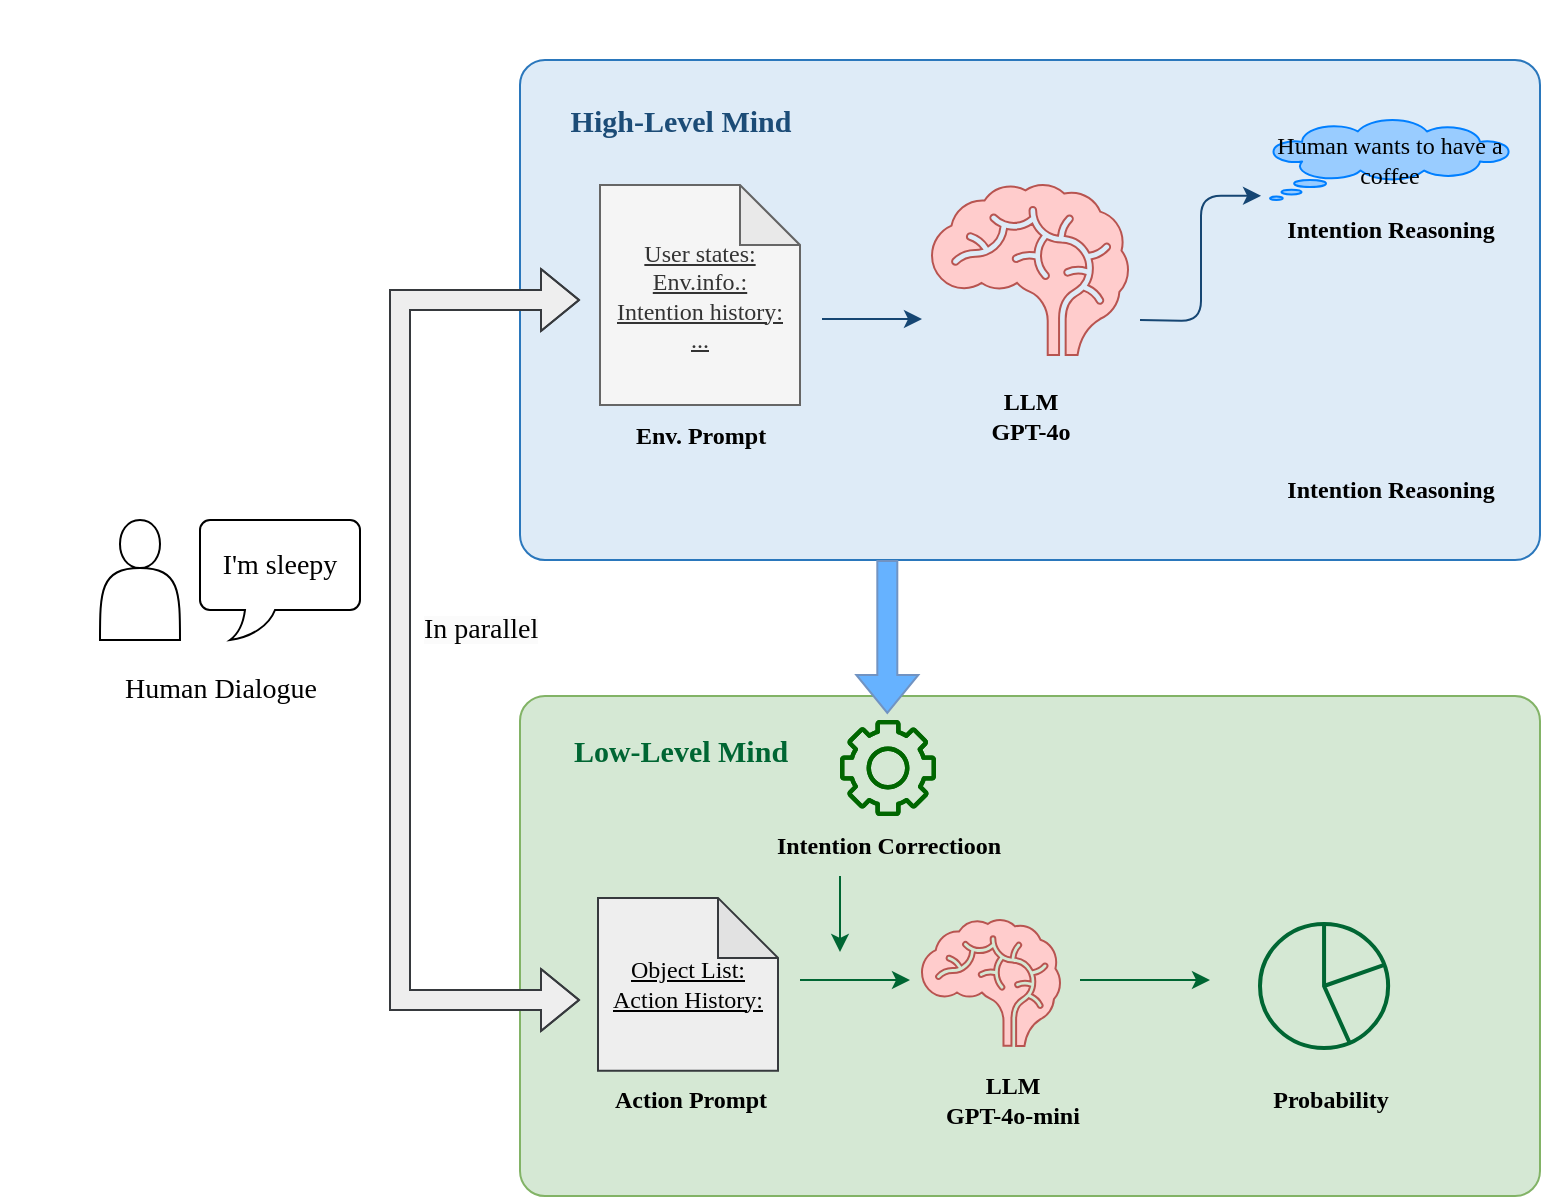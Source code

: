 <mxfile version="26.0.11">
  <diagram name="第 1 页" id="orEQxwCemTjO1oXjEmHk">
    <mxGraphModel dx="1355" dy="808" grid="1" gridSize="10" guides="1" tooltips="1" connect="1" arrows="1" fold="1" page="1" pageScale="1" pageWidth="827" pageHeight="1169" math="0" shadow="0">
      <root>
        <mxCell id="0" />
        <mxCell id="1" parent="0" />
        <mxCell id="g7v2DG5ht2M_UpjriIn8-2" value="" style="rounded=1;arcSize=5;whiteSpace=wrap;html=1;fillColor=#d5e8d4;strokeColor=#82b366;" parent="1" vertex="1">
          <mxGeometry x="200" y="408" width="510" height="250" as="geometry" />
        </mxCell>
        <mxCell id="g7v2DG5ht2M_UpjriIn8-4" value="" style="rounded=1;arcSize=5;whiteSpace=wrap;html=1;fillColor=light-dark(#deebf7, #1d293b);strokeColor=light-dark(#2a77bc, #5c79a3);" parent="1" vertex="1">
          <mxGeometry x="200" y="90" width="510" height="250" as="geometry" />
        </mxCell>
        <mxCell id="g7v2DG5ht2M_UpjriIn8-10" value="" style="group" parent="1" vertex="1" connectable="0">
          <mxGeometry x="-10" y="320" width="140" height="100" as="geometry" />
        </mxCell>
        <mxCell id="BSoqJGOrdcuJqlclITtC-62" value="" style="group" parent="g7v2DG5ht2M_UpjriIn8-10" vertex="1" connectable="0">
          <mxGeometry x="-50" width="190" height="88" as="geometry" />
        </mxCell>
        <mxCell id="g7v2DG5ht2M_UpjriIn8-6" value="" style="shape=actor;whiteSpace=wrap;html=1;" parent="BSoqJGOrdcuJqlclITtC-62" vertex="1">
          <mxGeometry x="50" width="40" height="60" as="geometry" />
        </mxCell>
        <mxCell id="BSoqJGOrdcuJqlclITtC-63" value="&lt;font face=&quot;Times New Roman&quot; style=&quot;font-size: 14px;&quot;&gt;I&#39;m sleepy&lt;/font&gt;" style="whiteSpace=wrap;html=1;shape=mxgraph.basic.roundRectCallout;dx=30;dy=15;size=5;boundedLbl=1;" parent="BSoqJGOrdcuJqlclITtC-62" vertex="1">
          <mxGeometry x="100" width="80" height="60" as="geometry" />
        </mxCell>
        <mxCell id="g7v2DG5ht2M_UpjriIn8-7" value="&lt;font face=&quot;Times New Roman&quot; style=&quot;font-size: 14px;&quot;&gt;Human Dialogue&lt;/font&gt;" style="text;html=1;align=center;verticalAlign=middle;resizable=0;points=[];autosize=1;strokeColor=none;fillColor=none;" parent="g7v2DG5ht2M_UpjriIn8-10" vertex="1">
          <mxGeometry y="70" width="120" height="30" as="geometry" />
        </mxCell>
        <mxCell id="BSoqJGOrdcuJqlclITtC-10" style="edgeStyle=orthogonalEdgeStyle;rounded=1;orthogonalLoop=1;jettySize=auto;html=1;fillColor=#1ba1e2;strokeColor=light-dark(#164673, #51afe7);curved=0;textShadow=1;" parent="1" edge="1">
          <mxGeometry relative="1" as="geometry">
            <mxPoint x="351" y="219.5" as="sourcePoint" />
            <mxPoint x="401" y="219.5" as="targetPoint" />
          </mxGeometry>
        </mxCell>
        <mxCell id="BSoqJGOrdcuJqlclITtC-11" style="edgeStyle=orthogonalEdgeStyle;rounded=1;orthogonalLoop=1;jettySize=auto;html=1;fillColor=#1ba1e2;strokeColor=light-dark(#164673, #51afe7);curved=0;entryX=0.004;entryY=-0.071;entryDx=0;entryDy=0;entryPerimeter=0;" parent="1" edge="1" target="BSoqJGOrdcuJqlclITtC-26">
          <mxGeometry relative="1" as="geometry">
            <mxPoint x="510" y="220" as="sourcePoint" />
            <mxPoint x="560" y="220" as="targetPoint" />
          </mxGeometry>
        </mxCell>
        <mxCell id="BSoqJGOrdcuJqlclITtC-18" value="" style="group;strokeWidth=24;" parent="1" vertex="1" connectable="0">
          <mxGeometry x="239" y="508.94" width="101" height="116.43" as="geometry" />
        </mxCell>
        <mxCell id="BSoqJGOrdcuJqlclITtC-19" value="&lt;div&gt;&lt;font face=&quot;Times New Roman&quot;&gt;Object List:&lt;/font&gt;&lt;/div&gt;&lt;div&gt;&lt;font face=&quot;Times New Roman&quot;&gt;Action History:&lt;/font&gt;&lt;/div&gt;" style="shape=note;whiteSpace=wrap;html=1;backgroundOutline=1;darkOpacity=0.05;fillColor=#eeeeee;strokeColor=#36393d;align=center;labelPosition=center;verticalLabelPosition=middle;verticalAlign=middle;fontStyle=4" parent="BSoqJGOrdcuJqlclITtC-18" vertex="1">
          <mxGeometry width="90" height="86.429" as="geometry" />
        </mxCell>
        <mxCell id="BSoqJGOrdcuJqlclITtC-20" value="&lt;span style=&quot;color: rgba(0, 0, 0, 0); font-family: monospace; font-size: 0px; text-align: start;&quot;&gt;%3CmxGraphModel%3E%3Croot%3E%3CmxCell%20id%3D%220%22%2F%3E%3CmxCell%20id%3D%221%22%20parent%3D%220%22%2F%3E%3CmxCell%20id%3D%222%22%20value%3D%22%26lt%3Bb%26gt%3BEnv.%20Prompt%26lt%3B%2Fb%26gt%3B%22%20style%3D%22text%3Bhtml%3D1%3Balign%3Dcenter%3BverticalAlign%3Dmiddle%3Bresizable%3D0%3Bpoints%3D%5B%5D%3Bautosize%3D1%3BstrokeColor%3Dnone%3BfillColor%3Dnone%3B%22%20vertex%3D%221%22%20parent%3D%221%22%3E%3CmxGeometry%20x%3D%22235%22%20y%3D%22265%22%20width%3D%2290%22%20height%3D%2230%22%20as%3D%22geometry%22%2F%3E%3C%2FmxCell%3E%3C%2Froot%3E%3C%2FmxGraphModel%3E&lt;/span&gt;" style="text;html=1;align=center;verticalAlign=middle;resizable=0;points=[];autosize=1;strokeColor=none;fillColor=none;fontStyle=4" parent="BSoqJGOrdcuJqlclITtC-18" vertex="1">
          <mxGeometry x="36" y="86.429" width="20" height="30" as="geometry" />
        </mxCell>
        <mxCell id="BSoqJGOrdcuJqlclITtC-31" value="&lt;b&gt;&lt;font face=&quot;Times New Roman&quot;&gt;Action Prompt&lt;/font&gt;&lt;/b&gt;" style="text;html=1;align=center;verticalAlign=middle;resizable=0;points=[];autosize=1;strokeColor=none;fillColor=none;" parent="BSoqJGOrdcuJqlclITtC-18" vertex="1">
          <mxGeometry x="-4" y="86.43" width="100" height="30" as="geometry" />
        </mxCell>
        <mxCell id="BSoqJGOrdcuJqlclITtC-23" value="" style="group" parent="1" vertex="1" connectable="0">
          <mxGeometry x="240" y="152.5" width="100" height="145" as="geometry" />
        </mxCell>
        <mxCell id="g7v2DG5ht2M_UpjriIn8-11" value="" style="group;strokeWidth=24;" parent="BSoqJGOrdcuJqlclITtC-23" vertex="1" connectable="0">
          <mxGeometry width="100" height="145" as="geometry" />
        </mxCell>
        <mxCell id="g7v2DG5ht2M_UpjriIn8-8" value="&lt;div&gt;&lt;span style=&quot;background-color: transparent; color: light-dark(rgb(51, 51, 51), rgb(193, 193, 193));&quot;&gt;&lt;font face=&quot;Times New Roman&quot;&gt;User states:&lt;/font&gt;&lt;/span&gt;&lt;/div&gt;&lt;div&gt;&lt;span style=&quot;background-color: transparent; color: light-dark(rgb(51, 51, 51), rgb(193, 193, 193));&quot;&gt;&lt;font face=&quot;Times New Roman&quot;&gt;Env.info.:&lt;/font&gt;&lt;/span&gt;&lt;/div&gt;&lt;div&gt;&lt;font face=&quot;Times New Roman&quot;&gt;Intention history:&lt;/font&gt;&lt;/div&gt;&lt;div&gt;&lt;font face=&quot;Times New Roman&quot;&gt;...&lt;/font&gt;&lt;/div&gt;" style="shape=note;whiteSpace=wrap;html=1;backgroundOutline=1;darkOpacity=0.05;fillColor=#f5f5f5;fontColor=#333333;strokeColor=#666666;align=center;labelPosition=center;verticalLabelPosition=middle;verticalAlign=middle;fontStyle=4" parent="g7v2DG5ht2M_UpjriIn8-11" vertex="1">
          <mxGeometry width="100" height="110" as="geometry" />
        </mxCell>
        <mxCell id="BSoqJGOrdcuJqlclITtC-22" value="&lt;b&gt;&lt;font face=&quot;Times New Roman&quot;&gt;Env. Prompt&lt;/font&gt;&lt;/b&gt;" style="text;html=1;align=center;verticalAlign=middle;resizable=0;points=[];autosize=1;strokeColor=none;fillColor=none;" parent="BSoqJGOrdcuJqlclITtC-23" vertex="1">
          <mxGeometry x="5" y="110" width="90" height="30" as="geometry" />
        </mxCell>
        <mxCell id="BSoqJGOrdcuJqlclITtC-25" value="" style="group" parent="1" vertex="1" connectable="0">
          <mxGeometry x="406" y="152.5" width="98" height="135" as="geometry" />
        </mxCell>
        <mxCell id="BSoqJGOrdcuJqlclITtC-5" value="" style="group;fontStyle=0" parent="BSoqJGOrdcuJqlclITtC-25" vertex="1" connectable="0">
          <mxGeometry width="98" height="135" as="geometry" />
        </mxCell>
        <mxCell id="BSoqJGOrdcuJqlclITtC-1" value="" style="shape=mxgraph.signs.healthcare.brain;html=1;pointerEvents=1;fillColor=#FFCCCC;strokeColor=#b85450;verticalLabelPosition=bottom;verticalAlign=top;align=center;" parent="BSoqJGOrdcuJqlclITtC-5" vertex="1">
          <mxGeometry width="98" height="85" as="geometry" />
        </mxCell>
        <mxCell id="BSoqJGOrdcuJqlclITtC-24" value="&lt;b&gt;&lt;font face=&quot;Times New Roman&quot;&gt;LLM&lt;/font&gt;&lt;/b&gt;&lt;div&gt;&lt;b&gt;&lt;font face=&quot;Times New Roman&quot;&gt;GPT-4o&lt;/font&gt;&lt;/b&gt;&lt;/div&gt;" style="text;html=1;align=center;verticalAlign=middle;resizable=0;points=[];autosize=1;strokeColor=none;fillColor=none;" parent="BSoqJGOrdcuJqlclITtC-5" vertex="1">
          <mxGeometry x="19" y="95" width="60" height="40" as="geometry" />
        </mxCell>
        <mxCell id="BSoqJGOrdcuJqlclITtC-27" value="" style="group" parent="1" vertex="1" connectable="0">
          <mxGeometry x="570" y="60" width="135" height="130" as="geometry" />
        </mxCell>
        <mxCell id="BSoqJGOrdcuJqlclITtC-15" value="" style="group" parent="BSoqJGOrdcuJqlclITtC-27" vertex="1" connectable="0">
          <mxGeometry y="60" width="130" height="60" as="geometry" />
        </mxCell>
        <mxCell id="BSoqJGOrdcuJqlclITtC-3" value="&lt;font face=&quot;Times New Roman&quot;&gt;Human wants to have a coffee&lt;/font&gt;" style="whiteSpace=wrap;html=1;shape=mxgraph.basic.cloud_callout;strokeColor=#007FFF;fillColor=#99CCFF;" parent="BSoqJGOrdcuJqlclITtC-15" vertex="1">
          <mxGeometry x="5" width="120" height="40.0" as="geometry" />
        </mxCell>
        <mxCell id="BSoqJGOrdcuJqlclITtC-26" value="&lt;b&gt;&lt;font face=&quot;Times New Roman&quot;&gt;Intention Reasoning&lt;/font&gt;&lt;/b&gt;" style="text;html=1;align=center;verticalAlign=middle;resizable=0;points=[];autosize=1;strokeColor=none;fillColor=none;" parent="BSoqJGOrdcuJqlclITtC-27" vertex="1">
          <mxGeometry y="100" width="130" height="30" as="geometry" />
        </mxCell>
        <mxCell id="BSoqJGOrdcuJqlclITtC-29" value="&lt;font style=&quot;font-size: 15px;&quot; face=&quot;Times New Roman&quot;&gt;High-Level Mind&lt;/font&gt;" style="text;html=1;align=center;verticalAlign=middle;resizable=0;points=[];autosize=1;strokeColor=none;fillColor=none;fontColor=light-dark(#1c4c77, #a1cdf9);fontStyle=1" parent="1" vertex="1">
          <mxGeometry x="215" y="105" width="130" height="30" as="geometry" />
        </mxCell>
        <mxCell id="BSoqJGOrdcuJqlclITtC-30" value="&lt;font face=&quot;Times New Roman&quot; style=&quot;font-size: 15px;&quot;&gt;Low-Level Mind&lt;/font&gt;" style="text;html=1;align=center;verticalAlign=middle;resizable=0;points=[];autosize=1;strokeColor=none;fillColor=none;fontColor=#006633;fontStyle=1" parent="1" vertex="1">
          <mxGeometry x="215" y="420" width="130" height="30" as="geometry" />
        </mxCell>
        <mxCell id="BSoqJGOrdcuJqlclITtC-37" value="" style="group" parent="1" vertex="1" connectable="0">
          <mxGeometry x="309" y="420" width="150" height="78" as="geometry" />
        </mxCell>
        <mxCell id="BSoqJGOrdcuJqlclITtC-35" value="" style="sketch=0;outlineConnect=0;fontColor=#006633;gradientColor=none;fillColor=#006600;strokeColor=none;dashed=0;verticalLabelPosition=bottom;verticalAlign=top;align=center;html=1;fontSize=12;fontStyle=0;aspect=fixed;pointerEvents=1;shape=mxgraph.aws4.gear;" parent="BSoqJGOrdcuJqlclITtC-37" vertex="1">
          <mxGeometry x="51" width="48" height="48" as="geometry" />
        </mxCell>
        <mxCell id="BSoqJGOrdcuJqlclITtC-36" value="&lt;b&gt;&lt;font face=&quot;Times New Roman&quot;&gt;Intention Correctioon&lt;/font&gt;&lt;/b&gt;" style="text;html=1;align=center;verticalAlign=middle;resizable=0;points=[];autosize=1;strokeColor=none;fillColor=none;" parent="BSoqJGOrdcuJqlclITtC-37" vertex="1">
          <mxGeometry x="5" y="48" width="140" height="30" as="geometry" />
        </mxCell>
        <mxCell id="BSoqJGOrdcuJqlclITtC-45" value="" style="group" parent="BSoqJGOrdcuJqlclITtC-37" vertex="1" connectable="0">
          <mxGeometry width="150" height="78" as="geometry" />
        </mxCell>
        <mxCell id="BSoqJGOrdcuJqlclITtC-46" value="" style="sketch=0;outlineConnect=0;fontColor=#006633;gradientColor=none;fillColor=#006600;strokeColor=none;dashed=0;verticalLabelPosition=bottom;verticalAlign=top;align=center;html=1;fontSize=12;fontStyle=0;aspect=fixed;pointerEvents=1;shape=mxgraph.aws4.gear;" parent="BSoqJGOrdcuJqlclITtC-45" vertex="1">
          <mxGeometry x="51" width="48" height="48" as="geometry" />
        </mxCell>
        <mxCell id="BSoqJGOrdcuJqlclITtC-38" style="edgeStyle=orthogonalEdgeStyle;rounded=1;orthogonalLoop=1;jettySize=auto;html=1;fillColor=#1ba1e2;strokeColor=light-dark(#006633, #28ab6a);curved=0;" parent="1" edge="1">
          <mxGeometry relative="1" as="geometry">
            <mxPoint x="340" y="550" as="sourcePoint" />
            <mxPoint x="395" y="550" as="targetPoint" />
          </mxGeometry>
        </mxCell>
        <mxCell id="BSoqJGOrdcuJqlclITtC-39" value="" style="group" parent="1" vertex="1" connectable="0">
          <mxGeometry x="401" y="520" width="89.857" height="110.37" as="geometry" />
        </mxCell>
        <mxCell id="BSoqJGOrdcuJqlclITtC-40" value="" style="group;fontStyle=0" parent="BSoqJGOrdcuJqlclITtC-39" vertex="1" connectable="0">
          <mxGeometry width="89.857" height="110.37" as="geometry" />
        </mxCell>
        <mxCell id="BSoqJGOrdcuJqlclITtC-41" value="" style="shape=mxgraph.signs.healthcare.brain;html=1;pointerEvents=1;fillColor=#FFCCCC;strokeColor=#b85450;verticalLabelPosition=bottom;verticalAlign=top;align=center;" parent="BSoqJGOrdcuJqlclITtC-40" vertex="1">
          <mxGeometry width="69" height="62.963" as="geometry" />
        </mxCell>
        <mxCell id="BSoqJGOrdcuJqlclITtC-42" value="&lt;b&gt;&lt;font face=&quot;Times New Roman&quot;&gt;LLM&lt;/font&gt;&lt;/b&gt;&lt;div&gt;&lt;b&gt;&lt;font face=&quot;Times New Roman&quot;&gt;GPT-4o-mini&lt;/font&gt;&lt;/b&gt;&lt;/div&gt;" style="text;html=1;align=center;verticalAlign=middle;resizable=0;points=[];autosize=1;strokeColor=none;fillColor=none;" parent="BSoqJGOrdcuJqlclITtC-40" vertex="1">
          <mxGeometry x="-0.143" y="70.37" width="90" height="40" as="geometry" />
        </mxCell>
        <mxCell id="BSoqJGOrdcuJqlclITtC-48" value="" style="shape=flexArrow;endArrow=classic;html=1;rounded=0;fillColor=#66B2FF;strokeColor=light-dark(#7193c2, #ededed);" parent="1" edge="1">
          <mxGeometry width="50" height="50" relative="1" as="geometry">
            <mxPoint x="383.66" y="340" as="sourcePoint" />
            <mxPoint x="383.657" y="417.001" as="targetPoint" />
          </mxGeometry>
        </mxCell>
        <mxCell id="BSoqJGOrdcuJqlclITtC-51" style="edgeStyle=orthogonalEdgeStyle;rounded=1;orthogonalLoop=1;jettySize=auto;html=1;fillColor=#1ba1e2;strokeColor=light-dark(#006633, #28ab6a);curved=0;horizontal=1;" parent="1" edge="1">
          <mxGeometry relative="1" as="geometry">
            <mxPoint x="360" y="498" as="sourcePoint" />
            <mxPoint x="360" y="536" as="targetPoint" />
            <Array as="points">
              <mxPoint x="360" y="526" />
              <mxPoint x="360" y="526" />
            </Array>
          </mxGeometry>
        </mxCell>
        <mxCell id="BSoqJGOrdcuJqlclITtC-53" style="edgeStyle=orthogonalEdgeStyle;rounded=1;orthogonalLoop=1;jettySize=auto;html=1;fillColor=#1ba1e2;strokeColor=light-dark(#006633, #28ab6a);curved=0;" parent="1" edge="1">
          <mxGeometry relative="1" as="geometry">
            <mxPoint x="480" y="550" as="sourcePoint" />
            <mxPoint x="545" y="550" as="targetPoint" />
          </mxGeometry>
        </mxCell>
        <mxCell id="BSoqJGOrdcuJqlclITtC-57" value="" style="html=1;verticalLabelPosition=bottom;align=center;labelBackgroundColor=#ffffff;verticalAlign=top;strokeWidth=2;strokeColor=light-dark(#006633, #32a0ff);shadow=0;dashed=0;shape=mxgraph.ios7.icons.pie_chart;aspect=fixed;fillColor=light-dark(#d5e8d4, #ededed);" parent="1" vertex="1">
          <mxGeometry x="570" y="522" width="64.07" height="62" as="geometry" />
        </mxCell>
        <mxCell id="BSoqJGOrdcuJqlclITtC-58" value="&lt;b&gt;&lt;font face=&quot;Times New Roman&quot;&gt;Probability&lt;/font&gt;&lt;/b&gt;" style="text;html=1;align=center;verticalAlign=middle;resizable=0;points=[];autosize=1;strokeColor=none;fillColor=none;" parent="1" vertex="1">
          <mxGeometry x="564.997" y="595.37" width="80" height="30" as="geometry" />
        </mxCell>
        <mxCell id="BSoqJGOrdcuJqlclITtC-60" value="" style="shape=flexArrow;endArrow=classic;startArrow=classic;html=1;rounded=0;fillColor=#eeeeee;strokeColor=#36393d;" parent="1" edge="1">
          <mxGeometry width="100" height="100" relative="1" as="geometry">
            <mxPoint x="230" y="560" as="sourcePoint" />
            <mxPoint x="230" y="210" as="targetPoint" />
            <Array as="points">
              <mxPoint x="140" y="560" />
              <mxPoint x="140" y="370" />
              <mxPoint x="140" y="210" />
            </Array>
          </mxGeometry>
        </mxCell>
        <mxCell id="BSoqJGOrdcuJqlclITtC-61" value="&lt;span style=&quot;color: rgb(0, 0, 0); font-style: normal; font-variant-ligatures: normal; font-variant-caps: normal; font-weight: 400; letter-spacing: normal; orphans: 2; text-align: center; text-indent: 0px; text-transform: none; widows: 2; word-spacing: 0px; -webkit-text-stroke-width: 0px; white-space: nowrap; background-color: rgb(251, 251, 251); text-decoration-thickness: initial; text-decoration-style: initial; text-decoration-color: initial; float: none; display: inline !important;&quot;&gt;&lt;font face=&quot;Times New Roman&quot; style=&quot;font-size: 14px;&quot;&gt;In parallel&lt;/font&gt;&lt;/span&gt;" style="text;whiteSpace=wrap;html=1;" parent="1" vertex="1">
          <mxGeometry x="150" y="360" width="120" height="40" as="geometry" />
        </mxCell>
        <mxCell id="Tn3CIqRwFTc3afVWmgXF-7" value="" style="group" vertex="1" connectable="0" parent="1">
          <mxGeometry x="570" y="190" width="135" height="130" as="geometry" />
        </mxCell>
        <mxCell id="Tn3CIqRwFTc3afVWmgXF-10" value="&lt;b&gt;&lt;font face=&quot;Times New Roman&quot;&gt;Intention Reasoning&lt;/font&gt;&lt;/b&gt;" style="text;html=1;align=center;verticalAlign=middle;resizable=0;points=[];autosize=1;strokeColor=none;fillColor=none;" vertex="1" parent="Tn3CIqRwFTc3afVWmgXF-7">
          <mxGeometry y="100" width="130" height="30" as="geometry" />
        </mxCell>
      </root>
    </mxGraphModel>
  </diagram>
</mxfile>
